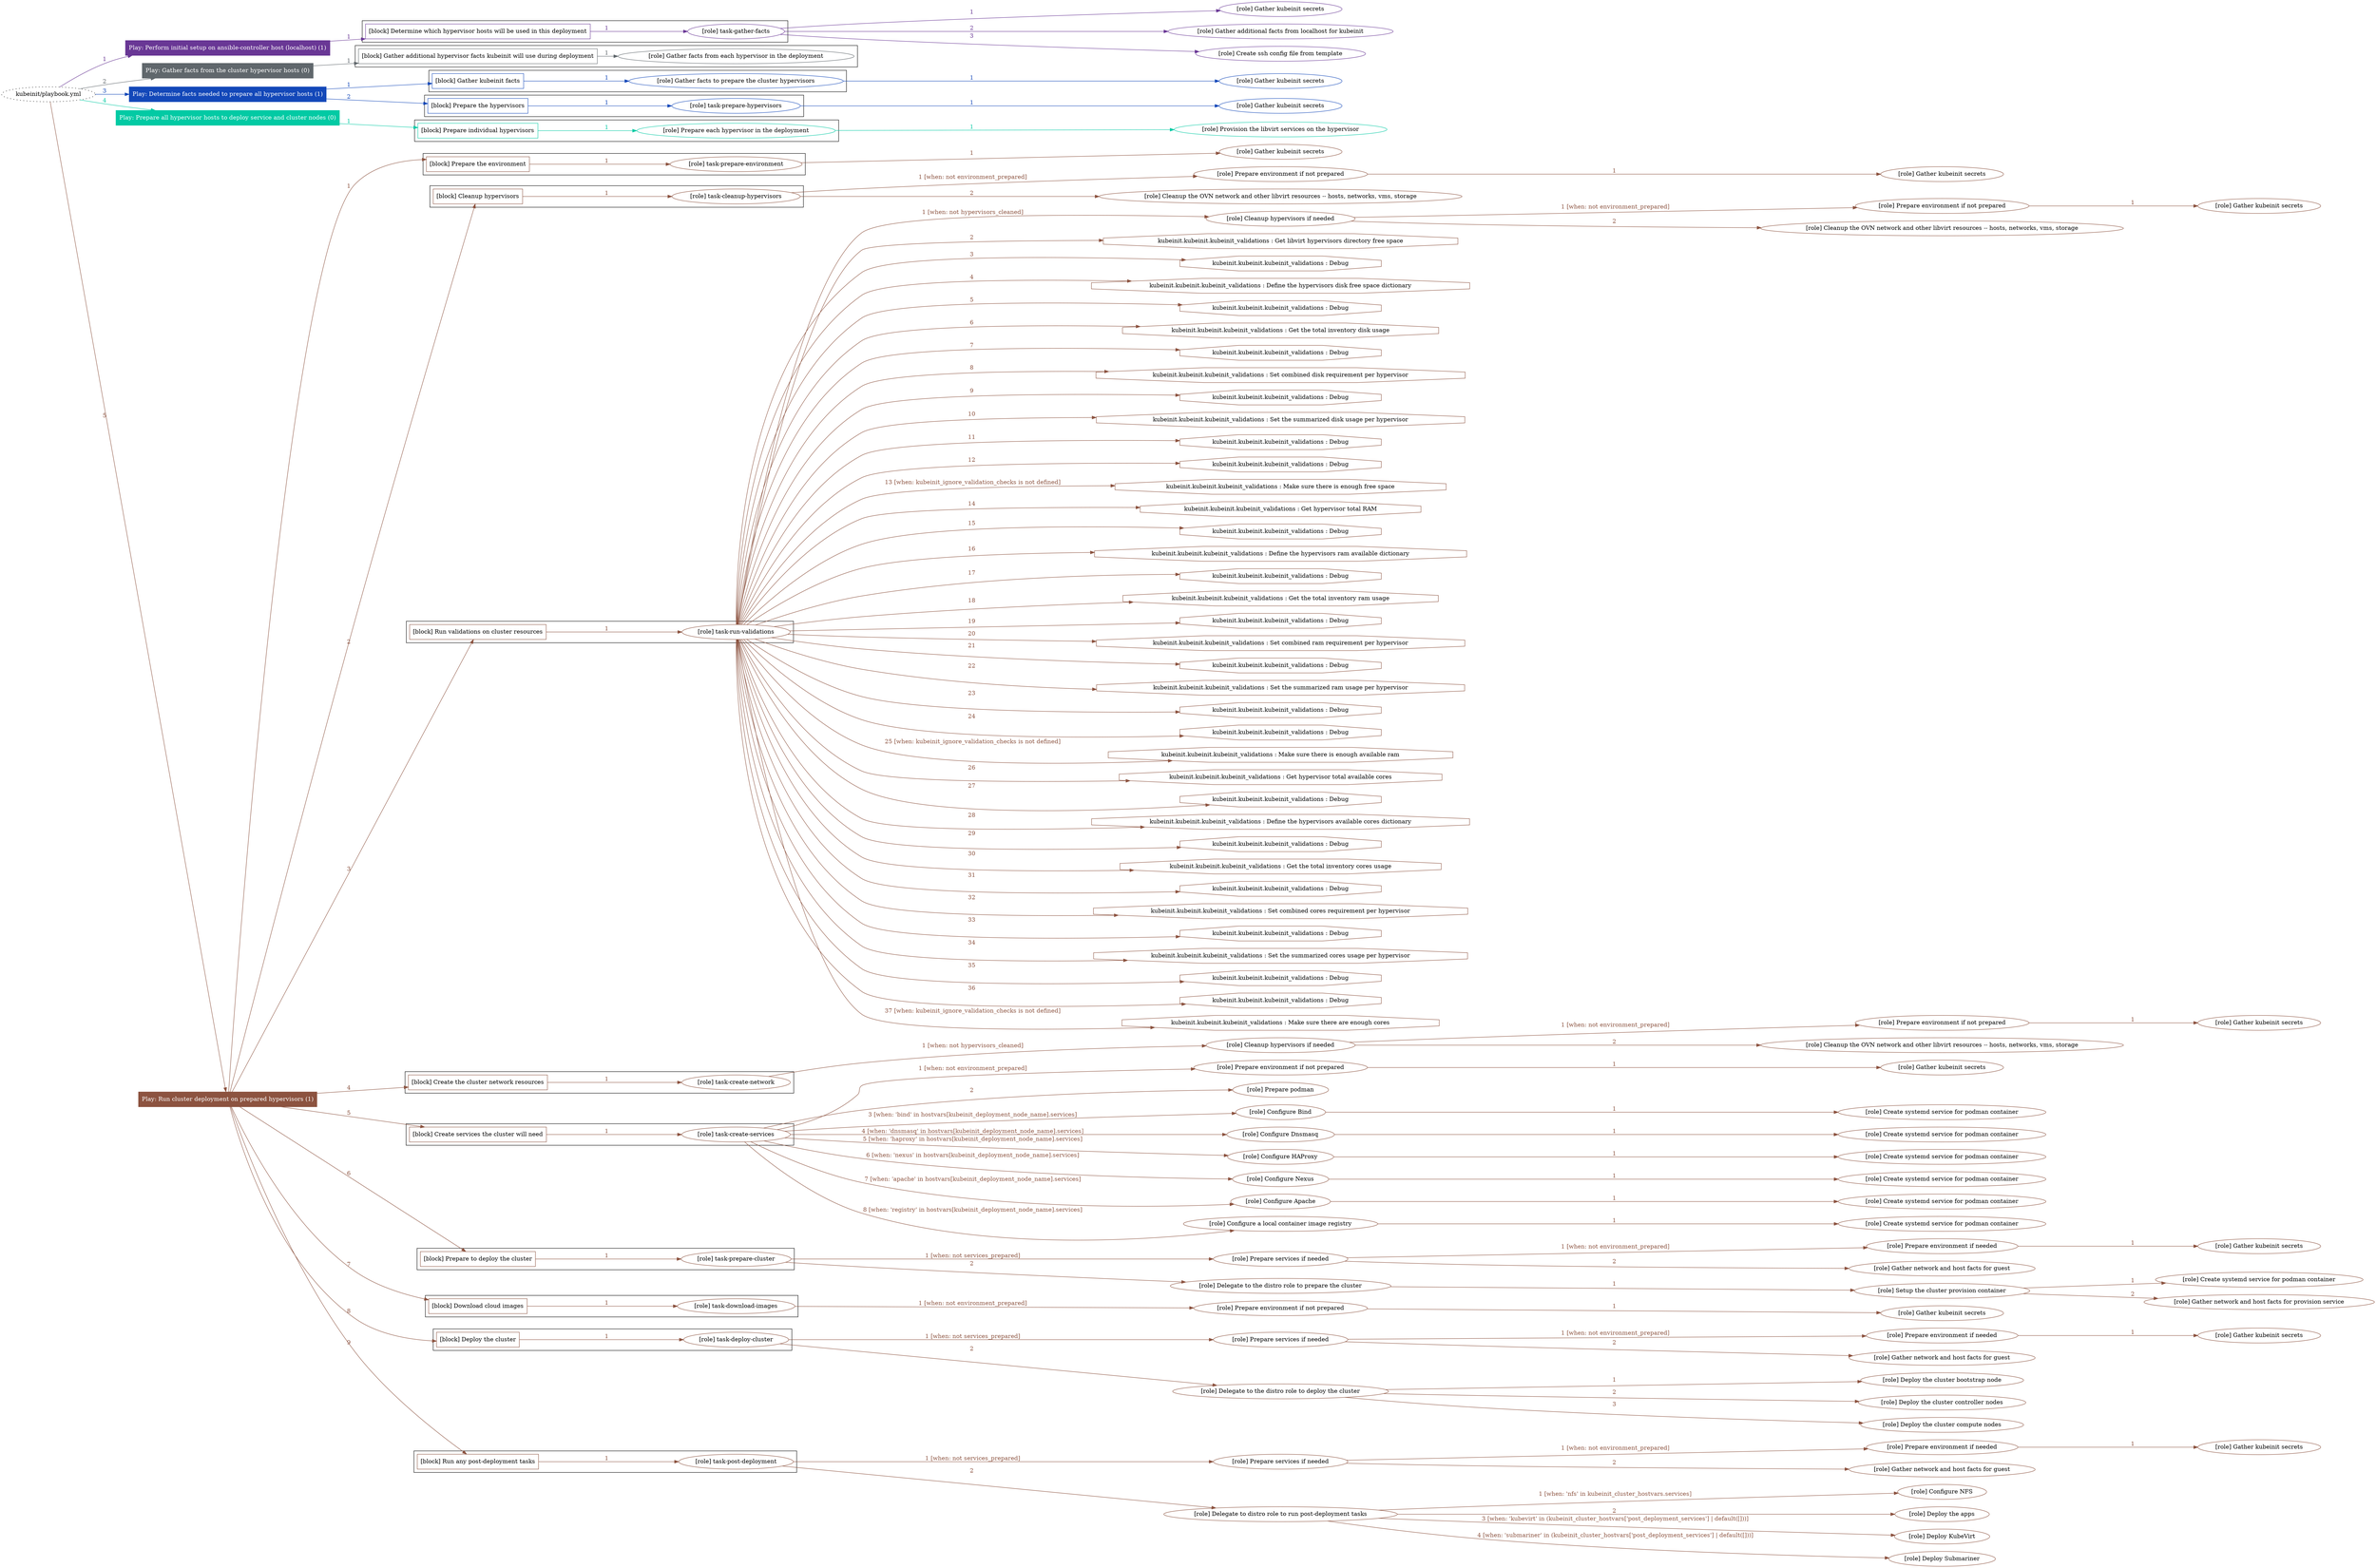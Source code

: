 digraph {
	graph [concentrate=true ordering=in rankdir=LR ratio=fill]
	edge [esep=5 sep=10]
	"kubeinit/playbook.yml" [URL="/home/runner/work/kubeinit/kubeinit/kubeinit/playbook.yml" id=playbook_451c9da8 style=dotted]
	play_491f1364 [label="Play: Perform initial setup on ansible-controller host (localhost) (1)" URL="/home/runner/work/kubeinit/kubeinit/kubeinit/playbook.yml" color="#693795" fontcolor="#ffffff" id=play_491f1364 shape=box style=filled tooltip=localhost]
	"kubeinit/playbook.yml" -> play_491f1364 [label="1 " color="#693795" fontcolor="#693795" id=edge_1941ab56 labeltooltip="1 " tooltip="1 "]
	subgraph "Gather kubeinit secrets" {
		role_d952ebb2 [label="[role] Gather kubeinit secrets" URL="/home/runner/.ansible/collections/ansible_collections/kubeinit/kubeinit/roles/kubeinit_prepare/tasks/build_hypervisors_group.yml" color="#693795" id=role_d952ebb2 tooltip="Gather kubeinit secrets"]
	}
	subgraph "Gather additional facts from localhost for kubeinit" {
		role_0a044406 [label="[role] Gather additional facts from localhost for kubeinit" URL="/home/runner/.ansible/collections/ansible_collections/kubeinit/kubeinit/roles/kubeinit_prepare/tasks/build_hypervisors_group.yml" color="#693795" id=role_0a044406 tooltip="Gather additional facts from localhost for kubeinit"]
	}
	subgraph "Create ssh config file from template" {
		role_0a46603f [label="[role] Create ssh config file from template" URL="/home/runner/.ansible/collections/ansible_collections/kubeinit/kubeinit/roles/kubeinit_prepare/tasks/build_hypervisors_group.yml" color="#693795" id=role_0a46603f tooltip="Create ssh config file from template"]
	}
	subgraph "task-gather-facts" {
		role_7745e1a0 [label="[role] task-gather-facts" URL="/home/runner/work/kubeinit/kubeinit/kubeinit/playbook.yml" color="#693795" id=role_7745e1a0 tooltip="task-gather-facts"]
		role_7745e1a0 -> role_d952ebb2 [label="1 " color="#693795" fontcolor="#693795" id=edge_f53e9a28 labeltooltip="1 " tooltip="1 "]
		role_7745e1a0 -> role_0a044406 [label="2 " color="#693795" fontcolor="#693795" id=edge_71e786f6 labeltooltip="2 " tooltip="2 "]
		role_7745e1a0 -> role_0a46603f [label="3 " color="#693795" fontcolor="#693795" id=edge_98c4f1c4 labeltooltip="3 " tooltip="3 "]
	}
	subgraph "Play: Perform initial setup on ansible-controller host (localhost) (1)" {
		play_491f1364 -> block_35da6466 [label=1 color="#693795" fontcolor="#693795" id=edge_6f94632c labeltooltip=1 tooltip=1]
		subgraph cluster_block_35da6466 {
			block_35da6466 [label="[block] Determine which hypervisor hosts will be used in this deployment" URL="/home/runner/work/kubeinit/kubeinit/kubeinit/playbook.yml" color="#693795" id=block_35da6466 labeltooltip="Determine which hypervisor hosts will be used in this deployment" shape=box tooltip="Determine which hypervisor hosts will be used in this deployment"]
			block_35da6466 -> role_7745e1a0 [label="1 " color="#693795" fontcolor="#693795" id=edge_db6e3962 labeltooltip="1 " tooltip="1 "]
		}
	}
	play_5428f79a [label="Play: Gather facts from the cluster hypervisor hosts (0)" URL="/home/runner/work/kubeinit/kubeinit/kubeinit/playbook.yml" color="#60676c" fontcolor="#ffffff" id=play_5428f79a shape=box style=filled tooltip="Play: Gather facts from the cluster hypervisor hosts (0)"]
	"kubeinit/playbook.yml" -> play_5428f79a [label="2 " color="#60676c" fontcolor="#60676c" id=edge_7edc4672 labeltooltip="2 " tooltip="2 "]
	subgraph "Gather facts from each hypervisor in the deployment" {
		role_c3187673 [label="[role] Gather facts from each hypervisor in the deployment" URL="/home/runner/work/kubeinit/kubeinit/kubeinit/playbook.yml" color="#60676c" id=role_c3187673 tooltip="Gather facts from each hypervisor in the deployment"]
	}
	subgraph "Play: Gather facts from the cluster hypervisor hosts (0)" {
		play_5428f79a -> block_d293771b [label=1 color="#60676c" fontcolor="#60676c" id=edge_4dfa5f6e labeltooltip=1 tooltip=1]
		subgraph cluster_block_d293771b {
			block_d293771b [label="[block] Gather additional hypervisor facts kubeinit will use during deployment" URL="/home/runner/work/kubeinit/kubeinit/kubeinit/playbook.yml" color="#60676c" id=block_d293771b labeltooltip="Gather additional hypervisor facts kubeinit will use during deployment" shape=box tooltip="Gather additional hypervisor facts kubeinit will use during deployment"]
			block_d293771b -> role_c3187673 [label="1 " color="#60676c" fontcolor="#60676c" id=edge_30b0e5aa labeltooltip="1 " tooltip="1 "]
		}
	}
	play_3ab6a3eb [label="Play: Determine facts needed to prepare all hypervisor hosts (1)" URL="/home/runner/work/kubeinit/kubeinit/kubeinit/playbook.yml" color="#1348b9" fontcolor="#ffffff" id=play_3ab6a3eb shape=box style=filled tooltip=localhost]
	"kubeinit/playbook.yml" -> play_3ab6a3eb [label="3 " color="#1348b9" fontcolor="#1348b9" id=edge_e2324865 labeltooltip="3 " tooltip="3 "]
	subgraph "Gather kubeinit secrets" {
		role_2891de7f [label="[role] Gather kubeinit secrets" URL="/home/runner/.ansible/collections/ansible_collections/kubeinit/kubeinit/roles/kubeinit_prepare/tasks/gather_kubeinit_facts.yml" color="#1348b9" id=role_2891de7f tooltip="Gather kubeinit secrets"]
	}
	subgraph "Gather facts to prepare the cluster hypervisors" {
		role_8c08a3ad [label="[role] Gather facts to prepare the cluster hypervisors" URL="/home/runner/work/kubeinit/kubeinit/kubeinit/playbook.yml" color="#1348b9" id=role_8c08a3ad tooltip="Gather facts to prepare the cluster hypervisors"]
		role_8c08a3ad -> role_2891de7f [label="1 " color="#1348b9" fontcolor="#1348b9" id=edge_1f6c872d labeltooltip="1 " tooltip="1 "]
	}
	subgraph "Gather kubeinit secrets" {
		role_c8a1f82d [label="[role] Gather kubeinit secrets" URL="/home/runner/.ansible/collections/ansible_collections/kubeinit/kubeinit/roles/kubeinit_prepare/tasks/gather_kubeinit_facts.yml" color="#1348b9" id=role_c8a1f82d tooltip="Gather kubeinit secrets"]
	}
	subgraph "task-prepare-hypervisors" {
		role_ec2fe474 [label="[role] task-prepare-hypervisors" URL="/home/runner/work/kubeinit/kubeinit/kubeinit/playbook.yml" color="#1348b9" id=role_ec2fe474 tooltip="task-prepare-hypervisors"]
		role_ec2fe474 -> role_c8a1f82d [label="1 " color="#1348b9" fontcolor="#1348b9" id=edge_fd3c697c labeltooltip="1 " tooltip="1 "]
	}
	subgraph "Play: Determine facts needed to prepare all hypervisor hosts (1)" {
		play_3ab6a3eb -> block_88844405 [label=1 color="#1348b9" fontcolor="#1348b9" id=edge_4ed48dcd labeltooltip=1 tooltip=1]
		subgraph cluster_block_88844405 {
			block_88844405 [label="[block] Gather kubeinit facts" URL="/home/runner/work/kubeinit/kubeinit/kubeinit/playbook.yml" color="#1348b9" id=block_88844405 labeltooltip="Gather kubeinit facts" shape=box tooltip="Gather kubeinit facts"]
			block_88844405 -> role_8c08a3ad [label="1 " color="#1348b9" fontcolor="#1348b9" id=edge_4c7453ff labeltooltip="1 " tooltip="1 "]
		}
		play_3ab6a3eb -> block_e07cb92e [label=2 color="#1348b9" fontcolor="#1348b9" id=edge_a25bed95 labeltooltip=2 tooltip=2]
		subgraph cluster_block_e07cb92e {
			block_e07cb92e [label="[block] Prepare the hypervisors" URL="/home/runner/work/kubeinit/kubeinit/kubeinit/playbook.yml" color="#1348b9" id=block_e07cb92e labeltooltip="Prepare the hypervisors" shape=box tooltip="Prepare the hypervisors"]
			block_e07cb92e -> role_ec2fe474 [label="1 " color="#1348b9" fontcolor="#1348b9" id=edge_39e7ffca labeltooltip="1 " tooltip="1 "]
		}
	}
	play_9680b42a [label="Play: Prepare all hypervisor hosts to deploy service and cluster nodes (0)" URL="/home/runner/work/kubeinit/kubeinit/kubeinit/playbook.yml" color="#02caa4" fontcolor="#ffffff" id=play_9680b42a shape=box style=filled tooltip="Play: Prepare all hypervisor hosts to deploy service and cluster nodes (0)"]
	"kubeinit/playbook.yml" -> play_9680b42a [label="4 " color="#02caa4" fontcolor="#02caa4" id=edge_8d817920 labeltooltip="4 " tooltip="4 "]
	subgraph "Provision the libvirt services on the hypervisor" {
		role_dcff49e1 [label="[role] Provision the libvirt services on the hypervisor" URL="/home/runner/.ansible/collections/ansible_collections/kubeinit/kubeinit/roles/kubeinit_prepare/tasks/prepare_hypervisor.yml" color="#02caa4" id=role_dcff49e1 tooltip="Provision the libvirt services on the hypervisor"]
	}
	subgraph "Prepare each hypervisor in the deployment" {
		role_80dd378c [label="[role] Prepare each hypervisor in the deployment" URL="/home/runner/work/kubeinit/kubeinit/kubeinit/playbook.yml" color="#02caa4" id=role_80dd378c tooltip="Prepare each hypervisor in the deployment"]
		role_80dd378c -> role_dcff49e1 [label="1 " color="#02caa4" fontcolor="#02caa4" id=edge_014c966c labeltooltip="1 " tooltip="1 "]
	}
	subgraph "Play: Prepare all hypervisor hosts to deploy service and cluster nodes (0)" {
		play_9680b42a -> block_2f3c0ba8 [label=1 color="#02caa4" fontcolor="#02caa4" id=edge_ebd92e95 labeltooltip=1 tooltip=1]
		subgraph cluster_block_2f3c0ba8 {
			block_2f3c0ba8 [label="[block] Prepare individual hypervisors" URL="/home/runner/work/kubeinit/kubeinit/kubeinit/playbook.yml" color="#02caa4" id=block_2f3c0ba8 labeltooltip="Prepare individual hypervisors" shape=box tooltip="Prepare individual hypervisors"]
			block_2f3c0ba8 -> role_80dd378c [label="1 " color="#02caa4" fontcolor="#02caa4" id=edge_9011edcd labeltooltip="1 " tooltip="1 "]
		}
	}
	play_b5a1154d [label="Play: Run cluster deployment on prepared hypervisors (1)" URL="/home/runner/work/kubeinit/kubeinit/kubeinit/playbook.yml" color="#8c5340" fontcolor="#ffffff" id=play_b5a1154d shape=box style=filled tooltip=localhost]
	"kubeinit/playbook.yml" -> play_b5a1154d [label="5 " color="#8c5340" fontcolor="#8c5340" id=edge_61367b69 labeltooltip="5 " tooltip="5 "]
	subgraph "Gather kubeinit secrets" {
		role_57550ef2 [label="[role] Gather kubeinit secrets" URL="/home/runner/.ansible/collections/ansible_collections/kubeinit/kubeinit/roles/kubeinit_prepare/tasks/gather_kubeinit_facts.yml" color="#8c5340" id=role_57550ef2 tooltip="Gather kubeinit secrets"]
	}
	subgraph "task-prepare-environment" {
		role_aae40303 [label="[role] task-prepare-environment" URL="/home/runner/work/kubeinit/kubeinit/kubeinit/playbook.yml" color="#8c5340" id=role_aae40303 tooltip="task-prepare-environment"]
		role_aae40303 -> role_57550ef2 [label="1 " color="#8c5340" fontcolor="#8c5340" id=edge_5ca051a2 labeltooltip="1 " tooltip="1 "]
	}
	subgraph "Gather kubeinit secrets" {
		role_e10bd2ea [label="[role] Gather kubeinit secrets" URL="/home/runner/.ansible/collections/ansible_collections/kubeinit/kubeinit/roles/kubeinit_prepare/tasks/gather_kubeinit_facts.yml" color="#8c5340" id=role_e10bd2ea tooltip="Gather kubeinit secrets"]
	}
	subgraph "Prepare environment if not prepared" {
		role_b5fa5103 [label="[role] Prepare environment if not prepared" URL="/home/runner/.ansible/collections/ansible_collections/kubeinit/kubeinit/roles/kubeinit_prepare/tasks/cleanup_hypervisors.yml" color="#8c5340" id=role_b5fa5103 tooltip="Prepare environment if not prepared"]
		role_b5fa5103 -> role_e10bd2ea [label="1 " color="#8c5340" fontcolor="#8c5340" id=edge_3db53b32 labeltooltip="1 " tooltip="1 "]
	}
	subgraph "Cleanup the OVN network and other libvirt resources -- hosts, networks, vms, storage" {
		role_65775d3d [label="[role] Cleanup the OVN network and other libvirt resources -- hosts, networks, vms, storage" URL="/home/runner/.ansible/collections/ansible_collections/kubeinit/kubeinit/roles/kubeinit_prepare/tasks/cleanup_hypervisors.yml" color="#8c5340" id=role_65775d3d tooltip="Cleanup the OVN network and other libvirt resources -- hosts, networks, vms, storage"]
	}
	subgraph "task-cleanup-hypervisors" {
		role_b18b6ebb [label="[role] task-cleanup-hypervisors" URL="/home/runner/work/kubeinit/kubeinit/kubeinit/playbook.yml" color="#8c5340" id=role_b18b6ebb tooltip="task-cleanup-hypervisors"]
		role_b18b6ebb -> role_b5fa5103 [label="1 [when: not environment_prepared]" color="#8c5340" fontcolor="#8c5340" id=edge_981eef20 labeltooltip="1 [when: not environment_prepared]" tooltip="1 [when: not environment_prepared]"]
		role_b18b6ebb -> role_65775d3d [label="2 " color="#8c5340" fontcolor="#8c5340" id=edge_ff36adbe labeltooltip="2 " tooltip="2 "]
	}
	subgraph "Gather kubeinit secrets" {
		role_08d4c320 [label="[role] Gather kubeinit secrets" URL="/home/runner/.ansible/collections/ansible_collections/kubeinit/kubeinit/roles/kubeinit_prepare/tasks/gather_kubeinit_facts.yml" color="#8c5340" id=role_08d4c320 tooltip="Gather kubeinit secrets"]
	}
	subgraph "Prepare environment if not prepared" {
		role_0ac8c171 [label="[role] Prepare environment if not prepared" URL="/home/runner/.ansible/collections/ansible_collections/kubeinit/kubeinit/roles/kubeinit_prepare/tasks/cleanup_hypervisors.yml" color="#8c5340" id=role_0ac8c171 tooltip="Prepare environment if not prepared"]
		role_0ac8c171 -> role_08d4c320 [label="1 " color="#8c5340" fontcolor="#8c5340" id=edge_649d11ed labeltooltip="1 " tooltip="1 "]
	}
	subgraph "Cleanup the OVN network and other libvirt resources -- hosts, networks, vms, storage" {
		role_70b35c7b [label="[role] Cleanup the OVN network and other libvirt resources -- hosts, networks, vms, storage" URL="/home/runner/.ansible/collections/ansible_collections/kubeinit/kubeinit/roles/kubeinit_prepare/tasks/cleanup_hypervisors.yml" color="#8c5340" id=role_70b35c7b tooltip="Cleanup the OVN network and other libvirt resources -- hosts, networks, vms, storage"]
	}
	subgraph "Cleanup hypervisors if needed" {
		role_08a21ac9 [label="[role] Cleanup hypervisors if needed" URL="/home/runner/.ansible/collections/ansible_collections/kubeinit/kubeinit/roles/kubeinit_validations/tasks/main.yml" color="#8c5340" id=role_08a21ac9 tooltip="Cleanup hypervisors if needed"]
		role_08a21ac9 -> role_0ac8c171 [label="1 [when: not environment_prepared]" color="#8c5340" fontcolor="#8c5340" id=edge_7c02c0af labeltooltip="1 [when: not environment_prepared]" tooltip="1 [when: not environment_prepared]"]
		role_08a21ac9 -> role_70b35c7b [label="2 " color="#8c5340" fontcolor="#8c5340" id=edge_b59a951a labeltooltip="2 " tooltip="2 "]
	}
	subgraph "task-run-validations" {
		role_794bc726 [label="[role] task-run-validations" URL="/home/runner/work/kubeinit/kubeinit/kubeinit/playbook.yml" color="#8c5340" id=role_794bc726 tooltip="task-run-validations"]
		role_794bc726 -> role_08a21ac9 [label="1 [when: not hypervisors_cleaned]" color="#8c5340" fontcolor="#8c5340" id=edge_f38fb5b3 labeltooltip="1 [when: not hypervisors_cleaned]" tooltip="1 [when: not hypervisors_cleaned]"]
		task_56219647 [label="kubeinit.kubeinit.kubeinit_validations : Get libvirt hypervisors directory free space" URL="/home/runner/.ansible/collections/ansible_collections/kubeinit/kubeinit/roles/kubeinit_validations/tasks/10_libvirt_free_space.yml" color="#8c5340" id=task_56219647 shape=octagon tooltip="kubeinit.kubeinit.kubeinit_validations : Get libvirt hypervisors directory free space"]
		role_794bc726 -> task_56219647 [label="2 " color="#8c5340" fontcolor="#8c5340" id=edge_0eaf24f7 labeltooltip="2 " tooltip="2 "]
		task_dda2f8b7 [label="kubeinit.kubeinit.kubeinit_validations : Debug" URL="/home/runner/.ansible/collections/ansible_collections/kubeinit/kubeinit/roles/kubeinit_validations/tasks/10_libvirt_free_space.yml" color="#8c5340" id=task_dda2f8b7 shape=octagon tooltip="kubeinit.kubeinit.kubeinit_validations : Debug"]
		role_794bc726 -> task_dda2f8b7 [label="3 " color="#8c5340" fontcolor="#8c5340" id=edge_0ee8e317 labeltooltip="3 " tooltip="3 "]
		task_a63f5594 [label="kubeinit.kubeinit.kubeinit_validations : Define the hypervisors disk free space dictionary" URL="/home/runner/.ansible/collections/ansible_collections/kubeinit/kubeinit/roles/kubeinit_validations/tasks/10_libvirt_free_space.yml" color="#8c5340" id=task_a63f5594 shape=octagon tooltip="kubeinit.kubeinit.kubeinit_validations : Define the hypervisors disk free space dictionary"]
		role_794bc726 -> task_a63f5594 [label="4 " color="#8c5340" fontcolor="#8c5340" id=edge_7af1a4c3 labeltooltip="4 " tooltip="4 "]
		task_f2ab1e31 [label="kubeinit.kubeinit.kubeinit_validations : Debug" URL="/home/runner/.ansible/collections/ansible_collections/kubeinit/kubeinit/roles/kubeinit_validations/tasks/10_libvirt_free_space.yml" color="#8c5340" id=task_f2ab1e31 shape=octagon tooltip="kubeinit.kubeinit.kubeinit_validations : Debug"]
		role_794bc726 -> task_f2ab1e31 [label="5 " color="#8c5340" fontcolor="#8c5340" id=edge_ea43b087 labeltooltip="5 " tooltip="5 "]
		task_3f1be369 [label="kubeinit.kubeinit.kubeinit_validations : Get the total inventory disk usage" URL="/home/runner/.ansible/collections/ansible_collections/kubeinit/kubeinit/roles/kubeinit_validations/tasks/10_libvirt_free_space.yml" color="#8c5340" id=task_3f1be369 shape=octagon tooltip="kubeinit.kubeinit.kubeinit_validations : Get the total inventory disk usage"]
		role_794bc726 -> task_3f1be369 [label="6 " color="#8c5340" fontcolor="#8c5340" id=edge_87ea9b77 labeltooltip="6 " tooltip="6 "]
		task_d2f38cfc [label="kubeinit.kubeinit.kubeinit_validations : Debug" URL="/home/runner/.ansible/collections/ansible_collections/kubeinit/kubeinit/roles/kubeinit_validations/tasks/10_libvirt_free_space.yml" color="#8c5340" id=task_d2f38cfc shape=octagon tooltip="kubeinit.kubeinit.kubeinit_validations : Debug"]
		role_794bc726 -> task_d2f38cfc [label="7 " color="#8c5340" fontcolor="#8c5340" id=edge_f734138c labeltooltip="7 " tooltip="7 "]
		task_e0503242 [label="kubeinit.kubeinit.kubeinit_validations : Set combined disk requirement per hypervisor" URL="/home/runner/.ansible/collections/ansible_collections/kubeinit/kubeinit/roles/kubeinit_validations/tasks/10_libvirt_free_space.yml" color="#8c5340" id=task_e0503242 shape=octagon tooltip="kubeinit.kubeinit.kubeinit_validations : Set combined disk requirement per hypervisor"]
		role_794bc726 -> task_e0503242 [label="8 " color="#8c5340" fontcolor="#8c5340" id=edge_48bb7a6f labeltooltip="8 " tooltip="8 "]
		task_b2b1029e [label="kubeinit.kubeinit.kubeinit_validations : Debug" URL="/home/runner/.ansible/collections/ansible_collections/kubeinit/kubeinit/roles/kubeinit_validations/tasks/10_libvirt_free_space.yml" color="#8c5340" id=task_b2b1029e shape=octagon tooltip="kubeinit.kubeinit.kubeinit_validations : Debug"]
		role_794bc726 -> task_b2b1029e [label="9 " color="#8c5340" fontcolor="#8c5340" id=edge_01766539 labeltooltip="9 " tooltip="9 "]
		task_cdaa3422 [label="kubeinit.kubeinit.kubeinit_validations : Set the summarized disk usage per hypervisor" URL="/home/runner/.ansible/collections/ansible_collections/kubeinit/kubeinit/roles/kubeinit_validations/tasks/10_libvirt_free_space.yml" color="#8c5340" id=task_cdaa3422 shape=octagon tooltip="kubeinit.kubeinit.kubeinit_validations : Set the summarized disk usage per hypervisor"]
		role_794bc726 -> task_cdaa3422 [label="10 " color="#8c5340" fontcolor="#8c5340" id=edge_26214070 labeltooltip="10 " tooltip="10 "]
		task_6d605c27 [label="kubeinit.kubeinit.kubeinit_validations : Debug" URL="/home/runner/.ansible/collections/ansible_collections/kubeinit/kubeinit/roles/kubeinit_validations/tasks/10_libvirt_free_space.yml" color="#8c5340" id=task_6d605c27 shape=octagon tooltip="kubeinit.kubeinit.kubeinit_validations : Debug"]
		role_794bc726 -> task_6d605c27 [label="11 " color="#8c5340" fontcolor="#8c5340" id=edge_e49bffdd labeltooltip="11 " tooltip="11 "]
		task_64c3df0b [label="kubeinit.kubeinit.kubeinit_validations : Debug" URL="/home/runner/.ansible/collections/ansible_collections/kubeinit/kubeinit/roles/kubeinit_validations/tasks/10_libvirt_free_space.yml" color="#8c5340" id=task_64c3df0b shape=octagon tooltip="kubeinit.kubeinit.kubeinit_validations : Debug"]
		role_794bc726 -> task_64c3df0b [label="12 " color="#8c5340" fontcolor="#8c5340" id=edge_cc2b2b6b labeltooltip="12 " tooltip="12 "]
		task_c1d5068d [label="kubeinit.kubeinit.kubeinit_validations : Make sure there is enough free space" URL="/home/runner/.ansible/collections/ansible_collections/kubeinit/kubeinit/roles/kubeinit_validations/tasks/10_libvirt_free_space.yml" color="#8c5340" id=task_c1d5068d shape=octagon tooltip="kubeinit.kubeinit.kubeinit_validations : Make sure there is enough free space"]
		role_794bc726 -> task_c1d5068d [label="13 [when: kubeinit_ignore_validation_checks is not defined]" color="#8c5340" fontcolor="#8c5340" id=edge_b262cda5 labeltooltip="13 [when: kubeinit_ignore_validation_checks is not defined]" tooltip="13 [when: kubeinit_ignore_validation_checks is not defined]"]
		task_4fb732c6 [label="kubeinit.kubeinit.kubeinit_validations : Get hypervisor total RAM" URL="/home/runner/.ansible/collections/ansible_collections/kubeinit/kubeinit/roles/kubeinit_validations/tasks/20_libvirt_available_ram.yml" color="#8c5340" id=task_4fb732c6 shape=octagon tooltip="kubeinit.kubeinit.kubeinit_validations : Get hypervisor total RAM"]
		role_794bc726 -> task_4fb732c6 [label="14 " color="#8c5340" fontcolor="#8c5340" id=edge_29f97721 labeltooltip="14 " tooltip="14 "]
		task_d7285c45 [label="kubeinit.kubeinit.kubeinit_validations : Debug" URL="/home/runner/.ansible/collections/ansible_collections/kubeinit/kubeinit/roles/kubeinit_validations/tasks/20_libvirt_available_ram.yml" color="#8c5340" id=task_d7285c45 shape=octagon tooltip="kubeinit.kubeinit.kubeinit_validations : Debug"]
		role_794bc726 -> task_d7285c45 [label="15 " color="#8c5340" fontcolor="#8c5340" id=edge_6af984e3 labeltooltip="15 " tooltip="15 "]
		task_009721e2 [label="kubeinit.kubeinit.kubeinit_validations : Define the hypervisors ram available dictionary" URL="/home/runner/.ansible/collections/ansible_collections/kubeinit/kubeinit/roles/kubeinit_validations/tasks/20_libvirt_available_ram.yml" color="#8c5340" id=task_009721e2 shape=octagon tooltip="kubeinit.kubeinit.kubeinit_validations : Define the hypervisors ram available dictionary"]
		role_794bc726 -> task_009721e2 [label="16 " color="#8c5340" fontcolor="#8c5340" id=edge_90ae7824 labeltooltip="16 " tooltip="16 "]
		task_3409b838 [label="kubeinit.kubeinit.kubeinit_validations : Debug" URL="/home/runner/.ansible/collections/ansible_collections/kubeinit/kubeinit/roles/kubeinit_validations/tasks/20_libvirt_available_ram.yml" color="#8c5340" id=task_3409b838 shape=octagon tooltip="kubeinit.kubeinit.kubeinit_validations : Debug"]
		role_794bc726 -> task_3409b838 [label="17 " color="#8c5340" fontcolor="#8c5340" id=edge_8ab22774 labeltooltip="17 " tooltip="17 "]
		task_c5de8a11 [label="kubeinit.kubeinit.kubeinit_validations : Get the total inventory ram usage" URL="/home/runner/.ansible/collections/ansible_collections/kubeinit/kubeinit/roles/kubeinit_validations/tasks/20_libvirt_available_ram.yml" color="#8c5340" id=task_c5de8a11 shape=octagon tooltip="kubeinit.kubeinit.kubeinit_validations : Get the total inventory ram usage"]
		role_794bc726 -> task_c5de8a11 [label="18 " color="#8c5340" fontcolor="#8c5340" id=edge_a0a04e16 labeltooltip="18 " tooltip="18 "]
		task_e46145be [label="kubeinit.kubeinit.kubeinit_validations : Debug" URL="/home/runner/.ansible/collections/ansible_collections/kubeinit/kubeinit/roles/kubeinit_validations/tasks/20_libvirt_available_ram.yml" color="#8c5340" id=task_e46145be shape=octagon tooltip="kubeinit.kubeinit.kubeinit_validations : Debug"]
		role_794bc726 -> task_e46145be [label="19 " color="#8c5340" fontcolor="#8c5340" id=edge_41ec0975 labeltooltip="19 " tooltip="19 "]
		task_e836453b [label="kubeinit.kubeinit.kubeinit_validations : Set combined ram requirement per hypervisor" URL="/home/runner/.ansible/collections/ansible_collections/kubeinit/kubeinit/roles/kubeinit_validations/tasks/20_libvirt_available_ram.yml" color="#8c5340" id=task_e836453b shape=octagon tooltip="kubeinit.kubeinit.kubeinit_validations : Set combined ram requirement per hypervisor"]
		role_794bc726 -> task_e836453b [label="20 " color="#8c5340" fontcolor="#8c5340" id=edge_a03b7e6f labeltooltip="20 " tooltip="20 "]
		task_9be6a700 [label="kubeinit.kubeinit.kubeinit_validations : Debug" URL="/home/runner/.ansible/collections/ansible_collections/kubeinit/kubeinit/roles/kubeinit_validations/tasks/20_libvirt_available_ram.yml" color="#8c5340" id=task_9be6a700 shape=octagon tooltip="kubeinit.kubeinit.kubeinit_validations : Debug"]
		role_794bc726 -> task_9be6a700 [label="21 " color="#8c5340" fontcolor="#8c5340" id=edge_e0f26604 labeltooltip="21 " tooltip="21 "]
		task_da481321 [label="kubeinit.kubeinit.kubeinit_validations : Set the summarized ram usage per hypervisor" URL="/home/runner/.ansible/collections/ansible_collections/kubeinit/kubeinit/roles/kubeinit_validations/tasks/20_libvirt_available_ram.yml" color="#8c5340" id=task_da481321 shape=octagon tooltip="kubeinit.kubeinit.kubeinit_validations : Set the summarized ram usage per hypervisor"]
		role_794bc726 -> task_da481321 [label="22 " color="#8c5340" fontcolor="#8c5340" id=edge_35d98dcc labeltooltip="22 " tooltip="22 "]
		task_c1fbe0ab [label="kubeinit.kubeinit.kubeinit_validations : Debug" URL="/home/runner/.ansible/collections/ansible_collections/kubeinit/kubeinit/roles/kubeinit_validations/tasks/20_libvirt_available_ram.yml" color="#8c5340" id=task_c1fbe0ab shape=octagon tooltip="kubeinit.kubeinit.kubeinit_validations : Debug"]
		role_794bc726 -> task_c1fbe0ab [label="23 " color="#8c5340" fontcolor="#8c5340" id=edge_7a9a647b labeltooltip="23 " tooltip="23 "]
		task_c5e5fcb5 [label="kubeinit.kubeinit.kubeinit_validations : Debug" URL="/home/runner/.ansible/collections/ansible_collections/kubeinit/kubeinit/roles/kubeinit_validations/tasks/20_libvirt_available_ram.yml" color="#8c5340" id=task_c5e5fcb5 shape=octagon tooltip="kubeinit.kubeinit.kubeinit_validations : Debug"]
		role_794bc726 -> task_c5e5fcb5 [label="24 " color="#8c5340" fontcolor="#8c5340" id=edge_b84c08b8 labeltooltip="24 " tooltip="24 "]
		task_1c8656d6 [label="kubeinit.kubeinit.kubeinit_validations : Make sure there is enough available ram" URL="/home/runner/.ansible/collections/ansible_collections/kubeinit/kubeinit/roles/kubeinit_validations/tasks/20_libvirt_available_ram.yml" color="#8c5340" id=task_1c8656d6 shape=octagon tooltip="kubeinit.kubeinit.kubeinit_validations : Make sure there is enough available ram"]
		role_794bc726 -> task_1c8656d6 [label="25 [when: kubeinit_ignore_validation_checks is not defined]" color="#8c5340" fontcolor="#8c5340" id=edge_611afa04 labeltooltip="25 [when: kubeinit_ignore_validation_checks is not defined]" tooltip="25 [when: kubeinit_ignore_validation_checks is not defined]"]
		task_645a4015 [label="kubeinit.kubeinit.kubeinit_validations : Get hypervisor total available cores" URL="/home/runner/.ansible/collections/ansible_collections/kubeinit/kubeinit/roles/kubeinit_validations/tasks/30_libvirt_check_cpu_cores.yml" color="#8c5340" id=task_645a4015 shape=octagon tooltip="kubeinit.kubeinit.kubeinit_validations : Get hypervisor total available cores"]
		role_794bc726 -> task_645a4015 [label="26 " color="#8c5340" fontcolor="#8c5340" id=edge_328cbc61 labeltooltip="26 " tooltip="26 "]
		task_0d6491d9 [label="kubeinit.kubeinit.kubeinit_validations : Debug" URL="/home/runner/.ansible/collections/ansible_collections/kubeinit/kubeinit/roles/kubeinit_validations/tasks/30_libvirt_check_cpu_cores.yml" color="#8c5340" id=task_0d6491d9 shape=octagon tooltip="kubeinit.kubeinit.kubeinit_validations : Debug"]
		role_794bc726 -> task_0d6491d9 [label="27 " color="#8c5340" fontcolor="#8c5340" id=edge_18dd3f30 labeltooltip="27 " tooltip="27 "]
		task_0e6c03a7 [label="kubeinit.kubeinit.kubeinit_validations : Define the hypervisors available cores dictionary" URL="/home/runner/.ansible/collections/ansible_collections/kubeinit/kubeinit/roles/kubeinit_validations/tasks/30_libvirt_check_cpu_cores.yml" color="#8c5340" id=task_0e6c03a7 shape=octagon tooltip="kubeinit.kubeinit.kubeinit_validations : Define the hypervisors available cores dictionary"]
		role_794bc726 -> task_0e6c03a7 [label="28 " color="#8c5340" fontcolor="#8c5340" id=edge_63607065 labeltooltip="28 " tooltip="28 "]
		task_239658bb [label="kubeinit.kubeinit.kubeinit_validations : Debug" URL="/home/runner/.ansible/collections/ansible_collections/kubeinit/kubeinit/roles/kubeinit_validations/tasks/30_libvirt_check_cpu_cores.yml" color="#8c5340" id=task_239658bb shape=octagon tooltip="kubeinit.kubeinit.kubeinit_validations : Debug"]
		role_794bc726 -> task_239658bb [label="29 " color="#8c5340" fontcolor="#8c5340" id=edge_98e1683f labeltooltip="29 " tooltip="29 "]
		task_24addb35 [label="kubeinit.kubeinit.kubeinit_validations : Get the total inventory cores usage" URL="/home/runner/.ansible/collections/ansible_collections/kubeinit/kubeinit/roles/kubeinit_validations/tasks/30_libvirt_check_cpu_cores.yml" color="#8c5340" id=task_24addb35 shape=octagon tooltip="kubeinit.kubeinit.kubeinit_validations : Get the total inventory cores usage"]
		role_794bc726 -> task_24addb35 [label="30 " color="#8c5340" fontcolor="#8c5340" id=edge_dbd160de labeltooltip="30 " tooltip="30 "]
		task_3742629b [label="kubeinit.kubeinit.kubeinit_validations : Debug" URL="/home/runner/.ansible/collections/ansible_collections/kubeinit/kubeinit/roles/kubeinit_validations/tasks/30_libvirt_check_cpu_cores.yml" color="#8c5340" id=task_3742629b shape=octagon tooltip="kubeinit.kubeinit.kubeinit_validations : Debug"]
		role_794bc726 -> task_3742629b [label="31 " color="#8c5340" fontcolor="#8c5340" id=edge_d60c870c labeltooltip="31 " tooltip="31 "]
		task_60601d8a [label="kubeinit.kubeinit.kubeinit_validations : Set combined cores requirement per hypervisor" URL="/home/runner/.ansible/collections/ansible_collections/kubeinit/kubeinit/roles/kubeinit_validations/tasks/30_libvirt_check_cpu_cores.yml" color="#8c5340" id=task_60601d8a shape=octagon tooltip="kubeinit.kubeinit.kubeinit_validations : Set combined cores requirement per hypervisor"]
		role_794bc726 -> task_60601d8a [label="32 " color="#8c5340" fontcolor="#8c5340" id=edge_2617bec0 labeltooltip="32 " tooltip="32 "]
		task_3736174e [label="kubeinit.kubeinit.kubeinit_validations : Debug" URL="/home/runner/.ansible/collections/ansible_collections/kubeinit/kubeinit/roles/kubeinit_validations/tasks/30_libvirt_check_cpu_cores.yml" color="#8c5340" id=task_3736174e shape=octagon tooltip="kubeinit.kubeinit.kubeinit_validations : Debug"]
		role_794bc726 -> task_3736174e [label="33 " color="#8c5340" fontcolor="#8c5340" id=edge_b989fc69 labeltooltip="33 " tooltip="33 "]
		task_6c4936f3 [label="kubeinit.kubeinit.kubeinit_validations : Set the summarized cores usage per hypervisor" URL="/home/runner/.ansible/collections/ansible_collections/kubeinit/kubeinit/roles/kubeinit_validations/tasks/30_libvirt_check_cpu_cores.yml" color="#8c5340" id=task_6c4936f3 shape=octagon tooltip="kubeinit.kubeinit.kubeinit_validations : Set the summarized cores usage per hypervisor"]
		role_794bc726 -> task_6c4936f3 [label="34 " color="#8c5340" fontcolor="#8c5340" id=edge_f3640e8c labeltooltip="34 " tooltip="34 "]
		task_9e60273a [label="kubeinit.kubeinit.kubeinit_validations : Debug" URL="/home/runner/.ansible/collections/ansible_collections/kubeinit/kubeinit/roles/kubeinit_validations/tasks/30_libvirt_check_cpu_cores.yml" color="#8c5340" id=task_9e60273a shape=octagon tooltip="kubeinit.kubeinit.kubeinit_validations : Debug"]
		role_794bc726 -> task_9e60273a [label="35 " color="#8c5340" fontcolor="#8c5340" id=edge_fdcfc712 labeltooltip="35 " tooltip="35 "]
		task_4779a24a [label="kubeinit.kubeinit.kubeinit_validations : Debug" URL="/home/runner/.ansible/collections/ansible_collections/kubeinit/kubeinit/roles/kubeinit_validations/tasks/30_libvirt_check_cpu_cores.yml" color="#8c5340" id=task_4779a24a shape=octagon tooltip="kubeinit.kubeinit.kubeinit_validations : Debug"]
		role_794bc726 -> task_4779a24a [label="36 " color="#8c5340" fontcolor="#8c5340" id=edge_d3b3344d labeltooltip="36 " tooltip="36 "]
		task_a3fe7973 [label="kubeinit.kubeinit.kubeinit_validations : Make sure there are enough cores" URL="/home/runner/.ansible/collections/ansible_collections/kubeinit/kubeinit/roles/kubeinit_validations/tasks/30_libvirt_check_cpu_cores.yml" color="#8c5340" id=task_a3fe7973 shape=octagon tooltip="kubeinit.kubeinit.kubeinit_validations : Make sure there are enough cores"]
		role_794bc726 -> task_a3fe7973 [label="37 [when: kubeinit_ignore_validation_checks is not defined]" color="#8c5340" fontcolor="#8c5340" id=edge_c1d7a4d6 labeltooltip="37 [when: kubeinit_ignore_validation_checks is not defined]" tooltip="37 [when: kubeinit_ignore_validation_checks is not defined]"]
	}
	subgraph "Gather kubeinit secrets" {
		role_ddc94799 [label="[role] Gather kubeinit secrets" URL="/home/runner/.ansible/collections/ansible_collections/kubeinit/kubeinit/roles/kubeinit_prepare/tasks/gather_kubeinit_facts.yml" color="#8c5340" id=role_ddc94799 tooltip="Gather kubeinit secrets"]
	}
	subgraph "Prepare environment if not prepared" {
		role_aacba6cc [label="[role] Prepare environment if not prepared" URL="/home/runner/.ansible/collections/ansible_collections/kubeinit/kubeinit/roles/kubeinit_prepare/tasks/cleanup_hypervisors.yml" color="#8c5340" id=role_aacba6cc tooltip="Prepare environment if not prepared"]
		role_aacba6cc -> role_ddc94799 [label="1 " color="#8c5340" fontcolor="#8c5340" id=edge_df34e093 labeltooltip="1 " tooltip="1 "]
	}
	subgraph "Cleanup the OVN network and other libvirt resources -- hosts, networks, vms, storage" {
		role_95618100 [label="[role] Cleanup the OVN network and other libvirt resources -- hosts, networks, vms, storage" URL="/home/runner/.ansible/collections/ansible_collections/kubeinit/kubeinit/roles/kubeinit_prepare/tasks/cleanup_hypervisors.yml" color="#8c5340" id=role_95618100 tooltip="Cleanup the OVN network and other libvirt resources -- hosts, networks, vms, storage"]
	}
	subgraph "Cleanup hypervisors if needed" {
		role_a8ab5895 [label="[role] Cleanup hypervisors if needed" URL="/home/runner/.ansible/collections/ansible_collections/kubeinit/kubeinit/roles/kubeinit_libvirt/tasks/create_network.yml" color="#8c5340" id=role_a8ab5895 tooltip="Cleanup hypervisors if needed"]
		role_a8ab5895 -> role_aacba6cc [label="1 [when: not environment_prepared]" color="#8c5340" fontcolor="#8c5340" id=edge_db074724 labeltooltip="1 [when: not environment_prepared]" tooltip="1 [when: not environment_prepared]"]
		role_a8ab5895 -> role_95618100 [label="2 " color="#8c5340" fontcolor="#8c5340" id=edge_68e5634f labeltooltip="2 " tooltip="2 "]
	}
	subgraph "task-create-network" {
		role_ce7590d0 [label="[role] task-create-network" URL="/home/runner/work/kubeinit/kubeinit/kubeinit/playbook.yml" color="#8c5340" id=role_ce7590d0 tooltip="task-create-network"]
		role_ce7590d0 -> role_a8ab5895 [label="1 [when: not hypervisors_cleaned]" color="#8c5340" fontcolor="#8c5340" id=edge_89e51635 labeltooltip="1 [when: not hypervisors_cleaned]" tooltip="1 [when: not hypervisors_cleaned]"]
	}
	subgraph "Gather kubeinit secrets" {
		role_9c330614 [label="[role] Gather kubeinit secrets" URL="/home/runner/.ansible/collections/ansible_collections/kubeinit/kubeinit/roles/kubeinit_prepare/tasks/gather_kubeinit_facts.yml" color="#8c5340" id=role_9c330614 tooltip="Gather kubeinit secrets"]
	}
	subgraph "Prepare environment if not prepared" {
		role_2ba9d901 [label="[role] Prepare environment if not prepared" URL="/home/runner/.ansible/collections/ansible_collections/kubeinit/kubeinit/roles/kubeinit_services/tasks/main.yml" color="#8c5340" id=role_2ba9d901 tooltip="Prepare environment if not prepared"]
		role_2ba9d901 -> role_9c330614 [label="1 " color="#8c5340" fontcolor="#8c5340" id=edge_762e8afe labeltooltip="1 " tooltip="1 "]
	}
	subgraph "Prepare podman" {
		role_87c69370 [label="[role] Prepare podman" URL="/home/runner/.ansible/collections/ansible_collections/kubeinit/kubeinit/roles/kubeinit_services/tasks/00_create_service_pod.yml" color="#8c5340" id=role_87c69370 tooltip="Prepare podman"]
	}
	subgraph "Create systemd service for podman container" {
		role_e41455c1 [label="[role] Create systemd service for podman container" URL="/home/runner/.ansible/collections/ansible_collections/kubeinit/kubeinit/roles/kubeinit_bind/tasks/main.yml" color="#8c5340" id=role_e41455c1 tooltip="Create systemd service for podman container"]
	}
	subgraph "Configure Bind" {
		role_754cd6ab [label="[role] Configure Bind" URL="/home/runner/.ansible/collections/ansible_collections/kubeinit/kubeinit/roles/kubeinit_services/tasks/start_services_containers.yml" color="#8c5340" id=role_754cd6ab tooltip="Configure Bind"]
		role_754cd6ab -> role_e41455c1 [label="1 " color="#8c5340" fontcolor="#8c5340" id=edge_d4a27d6c labeltooltip="1 " tooltip="1 "]
	}
	subgraph "Create systemd service for podman container" {
		role_a00b5098 [label="[role] Create systemd service for podman container" URL="/home/runner/.ansible/collections/ansible_collections/kubeinit/kubeinit/roles/kubeinit_dnsmasq/tasks/main.yml" color="#8c5340" id=role_a00b5098 tooltip="Create systemd service for podman container"]
	}
	subgraph "Configure Dnsmasq" {
		role_17ce146d [label="[role] Configure Dnsmasq" URL="/home/runner/.ansible/collections/ansible_collections/kubeinit/kubeinit/roles/kubeinit_services/tasks/start_services_containers.yml" color="#8c5340" id=role_17ce146d tooltip="Configure Dnsmasq"]
		role_17ce146d -> role_a00b5098 [label="1 " color="#8c5340" fontcolor="#8c5340" id=edge_e6f1dc60 labeltooltip="1 " tooltip="1 "]
	}
	subgraph "Create systemd service for podman container" {
		role_db775d40 [label="[role] Create systemd service for podman container" URL="/home/runner/.ansible/collections/ansible_collections/kubeinit/kubeinit/roles/kubeinit_haproxy/tasks/main.yml" color="#8c5340" id=role_db775d40 tooltip="Create systemd service for podman container"]
	}
	subgraph "Configure HAProxy" {
		role_ed05bd2d [label="[role] Configure HAProxy" URL="/home/runner/.ansible/collections/ansible_collections/kubeinit/kubeinit/roles/kubeinit_services/tasks/start_services_containers.yml" color="#8c5340" id=role_ed05bd2d tooltip="Configure HAProxy"]
		role_ed05bd2d -> role_db775d40 [label="1 " color="#8c5340" fontcolor="#8c5340" id=edge_0ca64bd6 labeltooltip="1 " tooltip="1 "]
	}
	subgraph "Create systemd service for podman container" {
		role_46a2073a [label="[role] Create systemd service for podman container" URL="/home/runner/.ansible/collections/ansible_collections/kubeinit/kubeinit/roles/kubeinit_nexus/tasks/main.yml" color="#8c5340" id=role_46a2073a tooltip="Create systemd service for podman container"]
	}
	subgraph "Configure Nexus" {
		role_9dfaf386 [label="[role] Configure Nexus" URL="/home/runner/.ansible/collections/ansible_collections/kubeinit/kubeinit/roles/kubeinit_services/tasks/start_services_containers.yml" color="#8c5340" id=role_9dfaf386 tooltip="Configure Nexus"]
		role_9dfaf386 -> role_46a2073a [label="1 " color="#8c5340" fontcolor="#8c5340" id=edge_a513ba61 labeltooltip="1 " tooltip="1 "]
	}
	subgraph "Create systemd service for podman container" {
		role_3b08a0bf [label="[role] Create systemd service for podman container" URL="/home/runner/.ansible/collections/ansible_collections/kubeinit/kubeinit/roles/kubeinit_apache/tasks/main.yml" color="#8c5340" id=role_3b08a0bf tooltip="Create systemd service for podman container"]
	}
	subgraph "Configure Apache" {
		role_b1ad9661 [label="[role] Configure Apache" URL="/home/runner/.ansible/collections/ansible_collections/kubeinit/kubeinit/roles/kubeinit_services/tasks/start_services_containers.yml" color="#8c5340" id=role_b1ad9661 tooltip="Configure Apache"]
		role_b1ad9661 -> role_3b08a0bf [label="1 " color="#8c5340" fontcolor="#8c5340" id=edge_89b864b2 labeltooltip="1 " tooltip="1 "]
	}
	subgraph "Create systemd service for podman container" {
		role_30b7d91c [label="[role] Create systemd service for podman container" URL="/home/runner/.ansible/collections/ansible_collections/kubeinit/kubeinit/roles/kubeinit_registry/tasks/main.yml" color="#8c5340" id=role_30b7d91c tooltip="Create systemd service for podman container"]
	}
	subgraph "Configure a local container image registry" {
		role_c3d6fa1f [label="[role] Configure a local container image registry" URL="/home/runner/.ansible/collections/ansible_collections/kubeinit/kubeinit/roles/kubeinit_services/tasks/start_services_containers.yml" color="#8c5340" id=role_c3d6fa1f tooltip="Configure a local container image registry"]
		role_c3d6fa1f -> role_30b7d91c [label="1 " color="#8c5340" fontcolor="#8c5340" id=edge_36c8c445 labeltooltip="1 " tooltip="1 "]
	}
	subgraph "task-create-services" {
		role_1e60ea06 [label="[role] task-create-services" URL="/home/runner/work/kubeinit/kubeinit/kubeinit/playbook.yml" color="#8c5340" id=role_1e60ea06 tooltip="task-create-services"]
		role_1e60ea06 -> role_2ba9d901 [label="1 [when: not environment_prepared]" color="#8c5340" fontcolor="#8c5340" id=edge_65c4d713 labeltooltip="1 [when: not environment_prepared]" tooltip="1 [when: not environment_prepared]"]
		role_1e60ea06 -> role_87c69370 [label="2 " color="#8c5340" fontcolor="#8c5340" id=edge_4293af2f labeltooltip="2 " tooltip="2 "]
		role_1e60ea06 -> role_754cd6ab [label="3 [when: 'bind' in hostvars[kubeinit_deployment_node_name].services]" color="#8c5340" fontcolor="#8c5340" id=edge_7bbe161b labeltooltip="3 [when: 'bind' in hostvars[kubeinit_deployment_node_name].services]" tooltip="3 [when: 'bind' in hostvars[kubeinit_deployment_node_name].services]"]
		role_1e60ea06 -> role_17ce146d [label="4 [when: 'dnsmasq' in hostvars[kubeinit_deployment_node_name].services]" color="#8c5340" fontcolor="#8c5340" id=edge_22194b8b labeltooltip="4 [when: 'dnsmasq' in hostvars[kubeinit_deployment_node_name].services]" tooltip="4 [when: 'dnsmasq' in hostvars[kubeinit_deployment_node_name].services]"]
		role_1e60ea06 -> role_ed05bd2d [label="5 [when: 'haproxy' in hostvars[kubeinit_deployment_node_name].services]" color="#8c5340" fontcolor="#8c5340" id=edge_50af4a2e labeltooltip="5 [when: 'haproxy' in hostvars[kubeinit_deployment_node_name].services]" tooltip="5 [when: 'haproxy' in hostvars[kubeinit_deployment_node_name].services]"]
		role_1e60ea06 -> role_9dfaf386 [label="6 [when: 'nexus' in hostvars[kubeinit_deployment_node_name].services]" color="#8c5340" fontcolor="#8c5340" id=edge_0e1e0c0f labeltooltip="6 [when: 'nexus' in hostvars[kubeinit_deployment_node_name].services]" tooltip="6 [when: 'nexus' in hostvars[kubeinit_deployment_node_name].services]"]
		role_1e60ea06 -> role_b1ad9661 [label="7 [when: 'apache' in hostvars[kubeinit_deployment_node_name].services]" color="#8c5340" fontcolor="#8c5340" id=edge_76a22fcc labeltooltip="7 [when: 'apache' in hostvars[kubeinit_deployment_node_name].services]" tooltip="7 [when: 'apache' in hostvars[kubeinit_deployment_node_name].services]"]
		role_1e60ea06 -> role_c3d6fa1f [label="8 [when: 'registry' in hostvars[kubeinit_deployment_node_name].services]" color="#8c5340" fontcolor="#8c5340" id=edge_bb19fe7a labeltooltip="8 [when: 'registry' in hostvars[kubeinit_deployment_node_name].services]" tooltip="8 [when: 'registry' in hostvars[kubeinit_deployment_node_name].services]"]
	}
	subgraph "Gather kubeinit secrets" {
		role_8c0f1cda [label="[role] Gather kubeinit secrets" URL="/home/runner/.ansible/collections/ansible_collections/kubeinit/kubeinit/roles/kubeinit_prepare/tasks/gather_kubeinit_facts.yml" color="#8c5340" id=role_8c0f1cda tooltip="Gather kubeinit secrets"]
	}
	subgraph "Prepare environment if needed" {
		role_65fac1cb [label="[role] Prepare environment if needed" URL="/home/runner/.ansible/collections/ansible_collections/kubeinit/kubeinit/roles/kubeinit_services/tasks/prepare_services.yml" color="#8c5340" id=role_65fac1cb tooltip="Prepare environment if needed"]
		role_65fac1cb -> role_8c0f1cda [label="1 " color="#8c5340" fontcolor="#8c5340" id=edge_69b7e14a labeltooltip="1 " tooltip="1 "]
	}
	subgraph "Gather network and host facts for guest" {
		role_43f93baf [label="[role] Gather network and host facts for guest" URL="/home/runner/.ansible/collections/ansible_collections/kubeinit/kubeinit/roles/kubeinit_services/tasks/prepare_services.yml" color="#8c5340" id=role_43f93baf tooltip="Gather network and host facts for guest"]
	}
	subgraph "Prepare services if needed" {
		role_eb2d9ab2 [label="[role] Prepare services if needed" URL="/home/runner/.ansible/collections/ansible_collections/kubeinit/kubeinit/roles/kubeinit_prepare/tasks/prepare_cluster.yml" color="#8c5340" id=role_eb2d9ab2 tooltip="Prepare services if needed"]
		role_eb2d9ab2 -> role_65fac1cb [label="1 [when: not environment_prepared]" color="#8c5340" fontcolor="#8c5340" id=edge_c29f0726 labeltooltip="1 [when: not environment_prepared]" tooltip="1 [when: not environment_prepared]"]
		role_eb2d9ab2 -> role_43f93baf [label="2 " color="#8c5340" fontcolor="#8c5340" id=edge_c82e3047 labeltooltip="2 " tooltip="2 "]
	}
	subgraph "Create systemd service for podman container" {
		role_8d187bc4 [label="[role] Create systemd service for podman container" URL="/home/runner/.ansible/collections/ansible_collections/kubeinit/kubeinit/roles/kubeinit_services/tasks/create_provision_container.yml" color="#8c5340" id=role_8d187bc4 tooltip="Create systemd service for podman container"]
	}
	subgraph "Gather network and host facts for provision service" {
		role_cfb190cf [label="[role] Gather network and host facts for provision service" URL="/home/runner/.ansible/collections/ansible_collections/kubeinit/kubeinit/roles/kubeinit_services/tasks/create_provision_container.yml" color="#8c5340" id=role_cfb190cf tooltip="Gather network and host facts for provision service"]
	}
	subgraph "Setup the cluster provision container" {
		role_c3b4f309 [label="[role] Setup the cluster provision container" URL="/home/runner/.ansible/collections/ansible_collections/kubeinit/kubeinit/roles/kubeinit_okd/tasks/prepare_cluster.yml" color="#8c5340" id=role_c3b4f309 tooltip="Setup the cluster provision container"]
		role_c3b4f309 -> role_8d187bc4 [label="1 " color="#8c5340" fontcolor="#8c5340" id=edge_b09fd6d2 labeltooltip="1 " tooltip="1 "]
		role_c3b4f309 -> role_cfb190cf [label="2 " color="#8c5340" fontcolor="#8c5340" id=edge_ec5d1905 labeltooltip="2 " tooltip="2 "]
	}
	subgraph "Delegate to the distro role to prepare the cluster" {
		role_0442f67d [label="[role] Delegate to the distro role to prepare the cluster" URL="/home/runner/.ansible/collections/ansible_collections/kubeinit/kubeinit/roles/kubeinit_prepare/tasks/prepare_cluster.yml" color="#8c5340" id=role_0442f67d tooltip="Delegate to the distro role to prepare the cluster"]
		role_0442f67d -> role_c3b4f309 [label="1 " color="#8c5340" fontcolor="#8c5340" id=edge_161f82e3 labeltooltip="1 " tooltip="1 "]
	}
	subgraph "task-prepare-cluster" {
		role_69bddc46 [label="[role] task-prepare-cluster" URL="/home/runner/work/kubeinit/kubeinit/kubeinit/playbook.yml" color="#8c5340" id=role_69bddc46 tooltip="task-prepare-cluster"]
		role_69bddc46 -> role_eb2d9ab2 [label="1 [when: not services_prepared]" color="#8c5340" fontcolor="#8c5340" id=edge_3ba7d863 labeltooltip="1 [when: not services_prepared]" tooltip="1 [when: not services_prepared]"]
		role_69bddc46 -> role_0442f67d [label="2 " color="#8c5340" fontcolor="#8c5340" id=edge_0e175cfb labeltooltip="2 " tooltip="2 "]
	}
	subgraph "Gather kubeinit secrets" {
		role_4a475547 [label="[role] Gather kubeinit secrets" URL="/home/runner/.ansible/collections/ansible_collections/kubeinit/kubeinit/roles/kubeinit_prepare/tasks/gather_kubeinit_facts.yml" color="#8c5340" id=role_4a475547 tooltip="Gather kubeinit secrets"]
	}
	subgraph "Prepare environment if not prepared" {
		role_e5b24909 [label="[role] Prepare environment if not prepared" URL="/home/runner/.ansible/collections/ansible_collections/kubeinit/kubeinit/roles/kubeinit_libvirt/tasks/download_cloud_images.yml" color="#8c5340" id=role_e5b24909 tooltip="Prepare environment if not prepared"]
		role_e5b24909 -> role_4a475547 [label="1 " color="#8c5340" fontcolor="#8c5340" id=edge_9a668539 labeltooltip="1 " tooltip="1 "]
	}
	subgraph "task-download-images" {
		role_5a9f9059 [label="[role] task-download-images" URL="/home/runner/work/kubeinit/kubeinit/kubeinit/playbook.yml" color="#8c5340" id=role_5a9f9059 tooltip="task-download-images"]
		role_5a9f9059 -> role_e5b24909 [label="1 [when: not environment_prepared]" color="#8c5340" fontcolor="#8c5340" id=edge_0c6a16a3 labeltooltip="1 [when: not environment_prepared]" tooltip="1 [when: not environment_prepared]"]
	}
	subgraph "Gather kubeinit secrets" {
		role_f929afb6 [label="[role] Gather kubeinit secrets" URL="/home/runner/.ansible/collections/ansible_collections/kubeinit/kubeinit/roles/kubeinit_prepare/tasks/gather_kubeinit_facts.yml" color="#8c5340" id=role_f929afb6 tooltip="Gather kubeinit secrets"]
	}
	subgraph "Prepare environment if needed" {
		role_f8c99570 [label="[role] Prepare environment if needed" URL="/home/runner/.ansible/collections/ansible_collections/kubeinit/kubeinit/roles/kubeinit_services/tasks/prepare_services.yml" color="#8c5340" id=role_f8c99570 tooltip="Prepare environment if needed"]
		role_f8c99570 -> role_f929afb6 [label="1 " color="#8c5340" fontcolor="#8c5340" id=edge_c6817cd7 labeltooltip="1 " tooltip="1 "]
	}
	subgraph "Gather network and host facts for guest" {
		role_20bbfc54 [label="[role] Gather network and host facts for guest" URL="/home/runner/.ansible/collections/ansible_collections/kubeinit/kubeinit/roles/kubeinit_services/tasks/prepare_services.yml" color="#8c5340" id=role_20bbfc54 tooltip="Gather network and host facts for guest"]
	}
	subgraph "Prepare services if needed" {
		role_1422bd8d [label="[role] Prepare services if needed" URL="/home/runner/.ansible/collections/ansible_collections/kubeinit/kubeinit/roles/kubeinit_prepare/tasks/deploy_cluster.yml" color="#8c5340" id=role_1422bd8d tooltip="Prepare services if needed"]
		role_1422bd8d -> role_f8c99570 [label="1 [when: not environment_prepared]" color="#8c5340" fontcolor="#8c5340" id=edge_9ded452a labeltooltip="1 [when: not environment_prepared]" tooltip="1 [when: not environment_prepared]"]
		role_1422bd8d -> role_20bbfc54 [label="2 " color="#8c5340" fontcolor="#8c5340" id=edge_85bd7060 labeltooltip="2 " tooltip="2 "]
	}
	subgraph "Deploy the cluster bootstrap node" {
		role_a2042156 [label="[role] Deploy the cluster bootstrap node" URL="/home/runner/.ansible/collections/ansible_collections/kubeinit/kubeinit/roles/kubeinit_okd/tasks/main.yml" color="#8c5340" id=role_a2042156 tooltip="Deploy the cluster bootstrap node"]
	}
	subgraph "Deploy the cluster controller nodes" {
		role_644f19b9 [label="[role] Deploy the cluster controller nodes" URL="/home/runner/.ansible/collections/ansible_collections/kubeinit/kubeinit/roles/kubeinit_okd/tasks/main.yml" color="#8c5340" id=role_644f19b9 tooltip="Deploy the cluster controller nodes"]
	}
	subgraph "Deploy the cluster compute nodes" {
		role_29c7628e [label="[role] Deploy the cluster compute nodes" URL="/home/runner/.ansible/collections/ansible_collections/kubeinit/kubeinit/roles/kubeinit_okd/tasks/main.yml" color="#8c5340" id=role_29c7628e tooltip="Deploy the cluster compute nodes"]
	}
	subgraph "Delegate to the distro role to deploy the cluster" {
		role_f3e4efa3 [label="[role] Delegate to the distro role to deploy the cluster" URL="/home/runner/.ansible/collections/ansible_collections/kubeinit/kubeinit/roles/kubeinit_prepare/tasks/deploy_cluster.yml" color="#8c5340" id=role_f3e4efa3 tooltip="Delegate to the distro role to deploy the cluster"]
		role_f3e4efa3 -> role_a2042156 [label="1 " color="#8c5340" fontcolor="#8c5340" id=edge_325f366c labeltooltip="1 " tooltip="1 "]
		role_f3e4efa3 -> role_644f19b9 [label="2 " color="#8c5340" fontcolor="#8c5340" id=edge_c5a20100 labeltooltip="2 " tooltip="2 "]
		role_f3e4efa3 -> role_29c7628e [label="3 " color="#8c5340" fontcolor="#8c5340" id=edge_492033db labeltooltip="3 " tooltip="3 "]
	}
	subgraph "task-deploy-cluster" {
		role_d1959ad7 [label="[role] task-deploy-cluster" URL="/home/runner/work/kubeinit/kubeinit/kubeinit/playbook.yml" color="#8c5340" id=role_d1959ad7 tooltip="task-deploy-cluster"]
		role_d1959ad7 -> role_1422bd8d [label="1 [when: not services_prepared]" color="#8c5340" fontcolor="#8c5340" id=edge_91c8a28b labeltooltip="1 [when: not services_prepared]" tooltip="1 [when: not services_prepared]"]
		role_d1959ad7 -> role_f3e4efa3 [label="2 " color="#8c5340" fontcolor="#8c5340" id=edge_c04008f2 labeltooltip="2 " tooltip="2 "]
	}
	subgraph "Gather kubeinit secrets" {
		role_0caccc3e [label="[role] Gather kubeinit secrets" URL="/home/runner/.ansible/collections/ansible_collections/kubeinit/kubeinit/roles/kubeinit_prepare/tasks/gather_kubeinit_facts.yml" color="#8c5340" id=role_0caccc3e tooltip="Gather kubeinit secrets"]
	}
	subgraph "Prepare environment if needed" {
		role_0e82502d [label="[role] Prepare environment if needed" URL="/home/runner/.ansible/collections/ansible_collections/kubeinit/kubeinit/roles/kubeinit_services/tasks/prepare_services.yml" color="#8c5340" id=role_0e82502d tooltip="Prepare environment if needed"]
		role_0e82502d -> role_0caccc3e [label="1 " color="#8c5340" fontcolor="#8c5340" id=edge_e7b20e71 labeltooltip="1 " tooltip="1 "]
	}
	subgraph "Gather network and host facts for guest" {
		role_c6212f88 [label="[role] Gather network and host facts for guest" URL="/home/runner/.ansible/collections/ansible_collections/kubeinit/kubeinit/roles/kubeinit_services/tasks/prepare_services.yml" color="#8c5340" id=role_c6212f88 tooltip="Gather network and host facts for guest"]
	}
	subgraph "Prepare services if needed" {
		role_1894c711 [label="[role] Prepare services if needed" URL="/home/runner/.ansible/collections/ansible_collections/kubeinit/kubeinit/roles/kubeinit_prepare/tasks/post_deployment.yml" color="#8c5340" id=role_1894c711 tooltip="Prepare services if needed"]
		role_1894c711 -> role_0e82502d [label="1 [when: not environment_prepared]" color="#8c5340" fontcolor="#8c5340" id=edge_d0fb557a labeltooltip="1 [when: not environment_prepared]" tooltip="1 [when: not environment_prepared]"]
		role_1894c711 -> role_c6212f88 [label="2 " color="#8c5340" fontcolor="#8c5340" id=edge_805d5902 labeltooltip="2 " tooltip="2 "]
	}
	subgraph "Configure NFS" {
		role_7123dfbe [label="[role] Configure NFS" URL="/home/runner/.ansible/collections/ansible_collections/kubeinit/kubeinit/roles/kubeinit_okd/tasks/post_deployment_tasks.yml" color="#8c5340" id=role_7123dfbe tooltip="Configure NFS"]
	}
	subgraph "Deploy the apps" {
		role_5c5ae9ba [label="[role] Deploy the apps" URL="/home/runner/.ansible/collections/ansible_collections/kubeinit/kubeinit/roles/kubeinit_okd/tasks/post_deployment_tasks.yml" color="#8c5340" id=role_5c5ae9ba tooltip="Deploy the apps"]
	}
	subgraph "Deploy KubeVirt" {
		role_b632b18c [label="[role] Deploy KubeVirt" URL="/home/runner/.ansible/collections/ansible_collections/kubeinit/kubeinit/roles/kubeinit_okd/tasks/post_deployment_tasks.yml" color="#8c5340" id=role_b632b18c tooltip="Deploy KubeVirt"]
	}
	subgraph "Deploy Submariner" {
		role_b607ad99 [label="[role] Deploy Submariner" URL="/home/runner/.ansible/collections/ansible_collections/kubeinit/kubeinit/roles/kubeinit_okd/tasks/post_deployment_tasks.yml" color="#8c5340" id=role_b607ad99 tooltip="Deploy Submariner"]
	}
	subgraph "Delegate to distro role to run post-deployment tasks" {
		role_06631f84 [label="[role] Delegate to distro role to run post-deployment tasks" URL="/home/runner/.ansible/collections/ansible_collections/kubeinit/kubeinit/roles/kubeinit_prepare/tasks/post_deployment.yml" color="#8c5340" id=role_06631f84 tooltip="Delegate to distro role to run post-deployment tasks"]
		role_06631f84 -> role_7123dfbe [label="1 [when: 'nfs' in kubeinit_cluster_hostvars.services]" color="#8c5340" fontcolor="#8c5340" id=edge_c4b144ae labeltooltip="1 [when: 'nfs' in kubeinit_cluster_hostvars.services]" tooltip="1 [when: 'nfs' in kubeinit_cluster_hostvars.services]"]
		role_06631f84 -> role_5c5ae9ba [label="2 " color="#8c5340" fontcolor="#8c5340" id=edge_76a782c5 labeltooltip="2 " tooltip="2 "]
		role_06631f84 -> role_b632b18c [label="3 [when: 'kubevirt' in (kubeinit_cluster_hostvars['post_deployment_services'] | default([]))]" color="#8c5340" fontcolor="#8c5340" id=edge_d9c83eef labeltooltip="3 [when: 'kubevirt' in (kubeinit_cluster_hostvars['post_deployment_services'] | default([]))]" tooltip="3 [when: 'kubevirt' in (kubeinit_cluster_hostvars['post_deployment_services'] | default([]))]"]
		role_06631f84 -> role_b607ad99 [label="4 [when: 'submariner' in (kubeinit_cluster_hostvars['post_deployment_services'] | default([]))]" color="#8c5340" fontcolor="#8c5340" id=edge_76a8796d labeltooltip="4 [when: 'submariner' in (kubeinit_cluster_hostvars['post_deployment_services'] | default([]))]" tooltip="4 [when: 'submariner' in (kubeinit_cluster_hostvars['post_deployment_services'] | default([]))]"]
	}
	subgraph "task-post-deployment" {
		role_0a695157 [label="[role] task-post-deployment" URL="/home/runner/work/kubeinit/kubeinit/kubeinit/playbook.yml" color="#8c5340" id=role_0a695157 tooltip="task-post-deployment"]
		role_0a695157 -> role_1894c711 [label="1 [when: not services_prepared]" color="#8c5340" fontcolor="#8c5340" id=edge_6ec81081 labeltooltip="1 [when: not services_prepared]" tooltip="1 [when: not services_prepared]"]
		role_0a695157 -> role_06631f84 [label="2 " color="#8c5340" fontcolor="#8c5340" id=edge_4164ae94 labeltooltip="2 " tooltip="2 "]
	}
	subgraph "Play: Run cluster deployment on prepared hypervisors (1)" {
		play_b5a1154d -> block_ce13a846 [label=1 color="#8c5340" fontcolor="#8c5340" id=edge_b2fad3bf labeltooltip=1 tooltip=1]
		subgraph cluster_block_ce13a846 {
			block_ce13a846 [label="[block] Prepare the environment" URL="/home/runner/work/kubeinit/kubeinit/kubeinit/playbook.yml" color="#8c5340" id=block_ce13a846 labeltooltip="Prepare the environment" shape=box tooltip="Prepare the environment"]
			block_ce13a846 -> role_aae40303 [label="1 " color="#8c5340" fontcolor="#8c5340" id=edge_de7eba32 labeltooltip="1 " tooltip="1 "]
		}
		play_b5a1154d -> block_f4b47465 [label=2 color="#8c5340" fontcolor="#8c5340" id=edge_d64fc9dc labeltooltip=2 tooltip=2]
		subgraph cluster_block_f4b47465 {
			block_f4b47465 [label="[block] Cleanup hypervisors" URL="/home/runner/work/kubeinit/kubeinit/kubeinit/playbook.yml" color="#8c5340" id=block_f4b47465 labeltooltip="Cleanup hypervisors" shape=box tooltip="Cleanup hypervisors"]
			block_f4b47465 -> role_b18b6ebb [label="1 " color="#8c5340" fontcolor="#8c5340" id=edge_44d6743a labeltooltip="1 " tooltip="1 "]
		}
		play_b5a1154d -> block_ea11c7f2 [label=3 color="#8c5340" fontcolor="#8c5340" id=edge_0467dd88 labeltooltip=3 tooltip=3]
		subgraph cluster_block_ea11c7f2 {
			block_ea11c7f2 [label="[block] Run validations on cluster resources" URL="/home/runner/work/kubeinit/kubeinit/kubeinit/playbook.yml" color="#8c5340" id=block_ea11c7f2 labeltooltip="Run validations on cluster resources" shape=box tooltip="Run validations on cluster resources"]
			block_ea11c7f2 -> role_794bc726 [label="1 " color="#8c5340" fontcolor="#8c5340" id=edge_b78da16d labeltooltip="1 " tooltip="1 "]
		}
		play_b5a1154d -> block_0b383c76 [label=4 color="#8c5340" fontcolor="#8c5340" id=edge_0d685a03 labeltooltip=4 tooltip=4]
		subgraph cluster_block_0b383c76 {
			block_0b383c76 [label="[block] Create the cluster network resources" URL="/home/runner/work/kubeinit/kubeinit/kubeinit/playbook.yml" color="#8c5340" id=block_0b383c76 labeltooltip="Create the cluster network resources" shape=box tooltip="Create the cluster network resources"]
			block_0b383c76 -> role_ce7590d0 [label="1 " color="#8c5340" fontcolor="#8c5340" id=edge_d3616855 labeltooltip="1 " tooltip="1 "]
		}
		play_b5a1154d -> block_1fdddc9c [label=5 color="#8c5340" fontcolor="#8c5340" id=edge_bfb24c98 labeltooltip=5 tooltip=5]
		subgraph cluster_block_1fdddc9c {
			block_1fdddc9c [label="[block] Create services the cluster will need" URL="/home/runner/work/kubeinit/kubeinit/kubeinit/playbook.yml" color="#8c5340" id=block_1fdddc9c labeltooltip="Create services the cluster will need" shape=box tooltip="Create services the cluster will need"]
			block_1fdddc9c -> role_1e60ea06 [label="1 " color="#8c5340" fontcolor="#8c5340" id=edge_4185912e labeltooltip="1 " tooltip="1 "]
		}
		play_b5a1154d -> block_4522fba7 [label=6 color="#8c5340" fontcolor="#8c5340" id=edge_239379be labeltooltip=6 tooltip=6]
		subgraph cluster_block_4522fba7 {
			block_4522fba7 [label="[block] Prepare to deploy the cluster" URL="/home/runner/work/kubeinit/kubeinit/kubeinit/playbook.yml" color="#8c5340" id=block_4522fba7 labeltooltip="Prepare to deploy the cluster" shape=box tooltip="Prepare to deploy the cluster"]
			block_4522fba7 -> role_69bddc46 [label="1 " color="#8c5340" fontcolor="#8c5340" id=edge_4b3325ae labeltooltip="1 " tooltip="1 "]
		}
		play_b5a1154d -> block_7c91191e [label=7 color="#8c5340" fontcolor="#8c5340" id=edge_a1a4bbde labeltooltip=7 tooltip=7]
		subgraph cluster_block_7c91191e {
			block_7c91191e [label="[block] Download cloud images" URL="/home/runner/work/kubeinit/kubeinit/kubeinit/playbook.yml" color="#8c5340" id=block_7c91191e labeltooltip="Download cloud images" shape=box tooltip="Download cloud images"]
			block_7c91191e -> role_5a9f9059 [label="1 " color="#8c5340" fontcolor="#8c5340" id=edge_b6d77534 labeltooltip="1 " tooltip="1 "]
		}
		play_b5a1154d -> block_70899fa3 [label=8 color="#8c5340" fontcolor="#8c5340" id=edge_1520894e labeltooltip=8 tooltip=8]
		subgraph cluster_block_70899fa3 {
			block_70899fa3 [label="[block] Deploy the cluster" URL="/home/runner/work/kubeinit/kubeinit/kubeinit/playbook.yml" color="#8c5340" id=block_70899fa3 labeltooltip="Deploy the cluster" shape=box tooltip="Deploy the cluster"]
			block_70899fa3 -> role_d1959ad7 [label="1 " color="#8c5340" fontcolor="#8c5340" id=edge_8b0a95c2 labeltooltip="1 " tooltip="1 "]
		}
		play_b5a1154d -> block_e375a9d0 [label=9 color="#8c5340" fontcolor="#8c5340" id=edge_bfb52964 labeltooltip=9 tooltip=9]
		subgraph cluster_block_e375a9d0 {
			block_e375a9d0 [label="[block] Run any post-deployment tasks" URL="/home/runner/work/kubeinit/kubeinit/kubeinit/playbook.yml" color="#8c5340" id=block_e375a9d0 labeltooltip="Run any post-deployment tasks" shape=box tooltip="Run any post-deployment tasks"]
			block_e375a9d0 -> role_0a695157 [label="1 " color="#8c5340" fontcolor="#8c5340" id=edge_73946171 labeltooltip="1 " tooltip="1 "]
		}
	}
}
